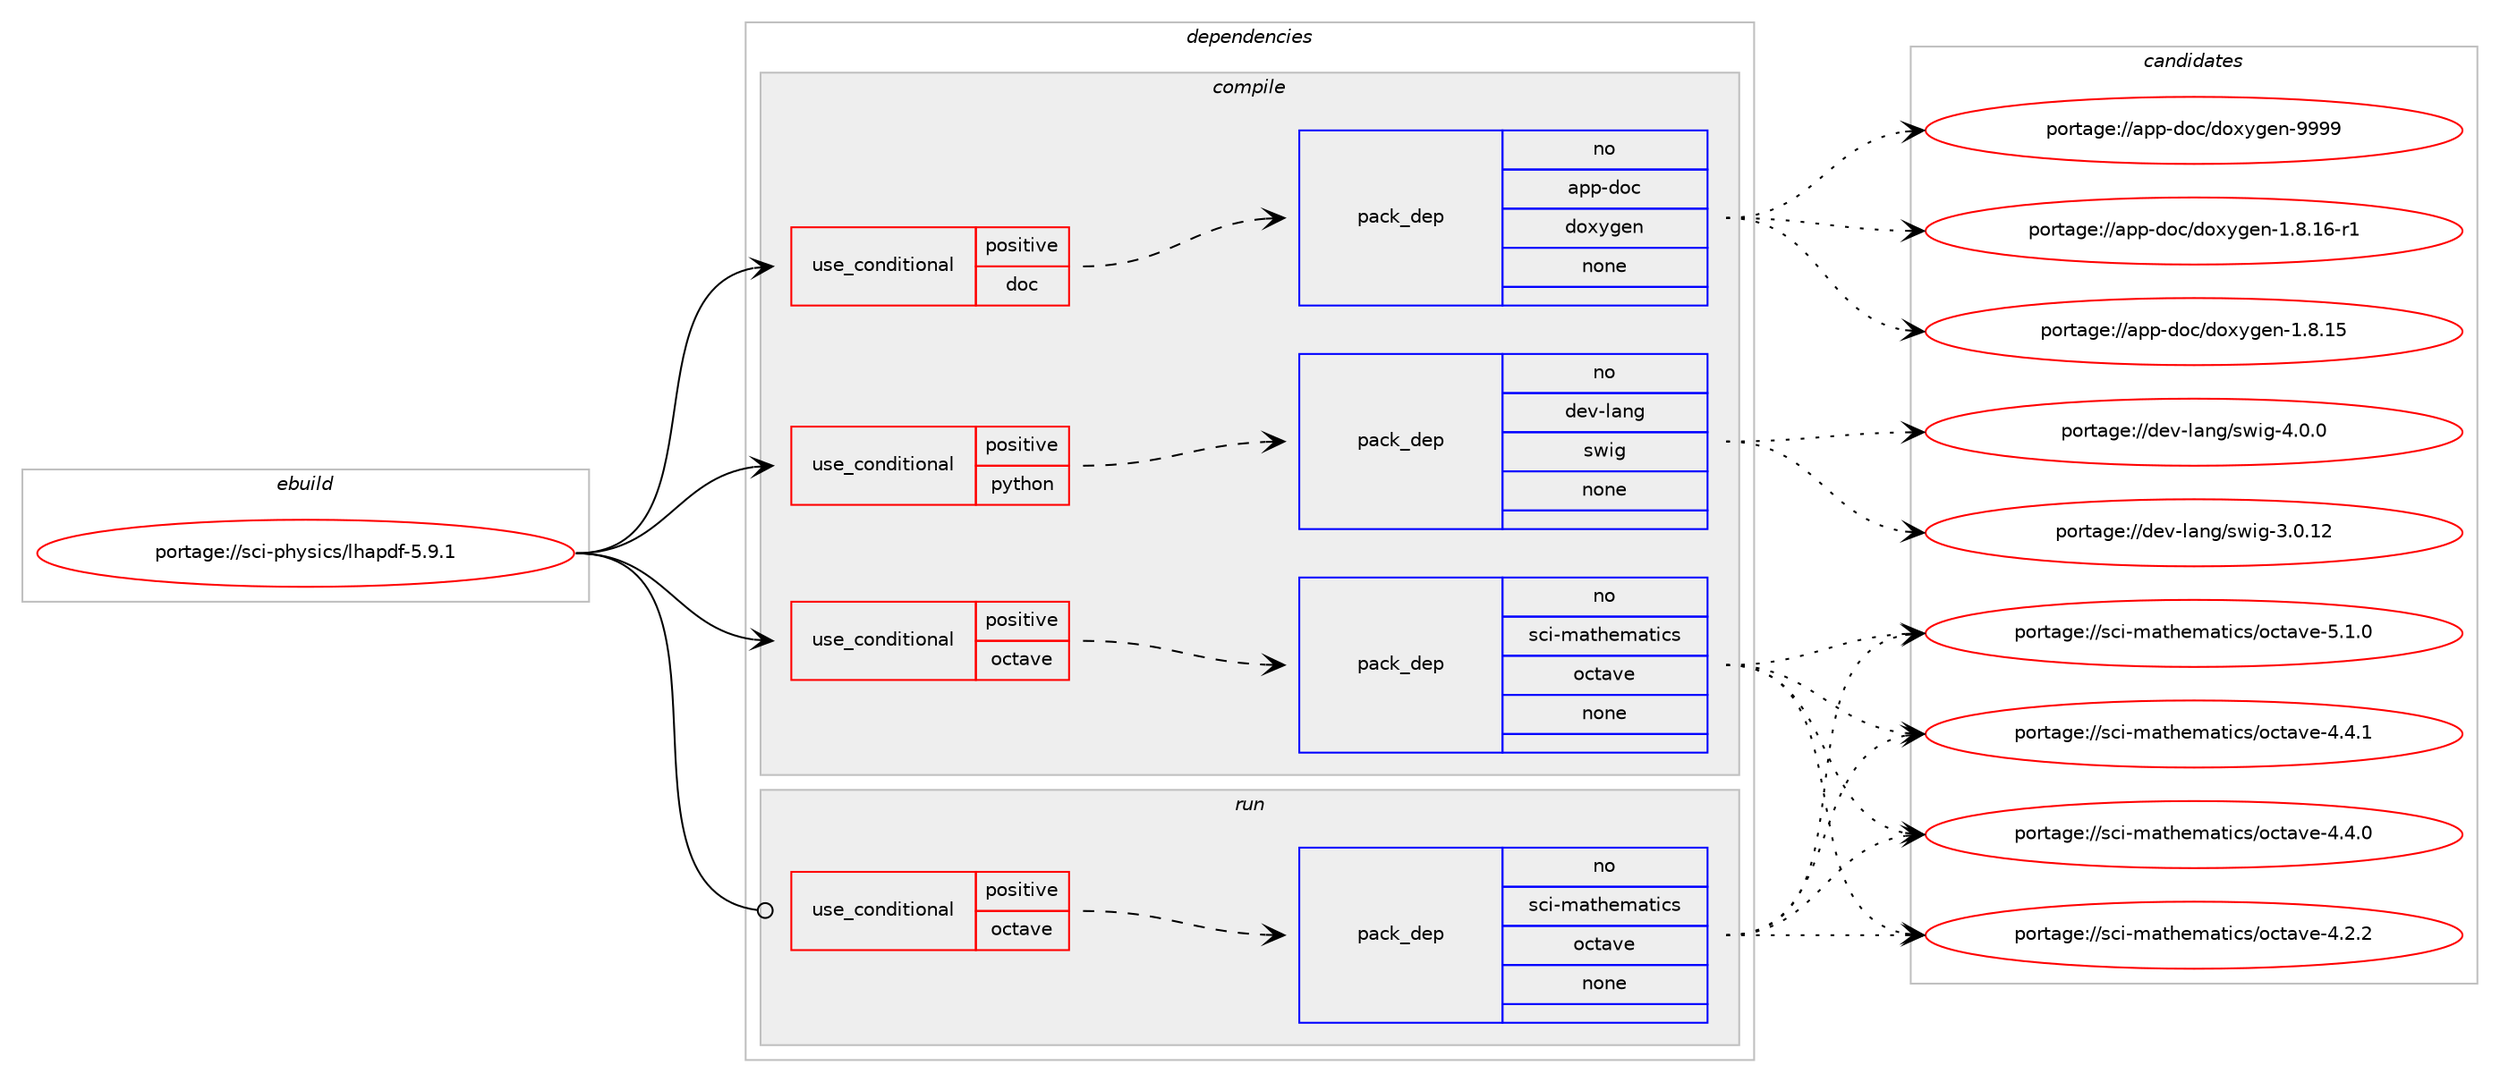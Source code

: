 digraph prolog {

# *************
# Graph options
# *************

newrank=true;
concentrate=true;
compound=true;
graph [rankdir=LR,fontname=Helvetica,fontsize=10,ranksep=1.5];#, ranksep=2.5, nodesep=0.2];
edge  [arrowhead=vee];
node  [fontname=Helvetica,fontsize=10];

# **********
# The ebuild
# **********

subgraph cluster_leftcol {
color=gray;
rank=same;
label=<<i>ebuild</i>>;
id [label="portage://sci-physics/lhapdf-5.9.1", color=red, width=4, href="../sci-physics/lhapdf-5.9.1.svg"];
}

# ****************
# The dependencies
# ****************

subgraph cluster_midcol {
color=gray;
label=<<i>dependencies</i>>;
subgraph cluster_compile {
fillcolor="#eeeeee";
style=filled;
label=<<i>compile</i>>;
subgraph cond9259 {
dependency45025 [label=<<TABLE BORDER="0" CELLBORDER="1" CELLSPACING="0" CELLPADDING="4"><TR><TD ROWSPAN="3" CELLPADDING="10">use_conditional</TD></TR><TR><TD>positive</TD></TR><TR><TD>doc</TD></TR></TABLE>>, shape=none, color=red];
subgraph pack34775 {
dependency45026 [label=<<TABLE BORDER="0" CELLBORDER="1" CELLSPACING="0" CELLPADDING="4" WIDTH="220"><TR><TD ROWSPAN="6" CELLPADDING="30">pack_dep</TD></TR><TR><TD WIDTH="110">no</TD></TR><TR><TD>app-doc</TD></TR><TR><TD>doxygen</TD></TR><TR><TD>none</TD></TR><TR><TD></TD></TR></TABLE>>, shape=none, color=blue];
}
dependency45025:e -> dependency45026:w [weight=20,style="dashed",arrowhead="vee"];
}
id:e -> dependency45025:w [weight=20,style="solid",arrowhead="vee"];
subgraph cond9260 {
dependency45027 [label=<<TABLE BORDER="0" CELLBORDER="1" CELLSPACING="0" CELLPADDING="4"><TR><TD ROWSPAN="3" CELLPADDING="10">use_conditional</TD></TR><TR><TD>positive</TD></TR><TR><TD>octave</TD></TR></TABLE>>, shape=none, color=red];
subgraph pack34776 {
dependency45028 [label=<<TABLE BORDER="0" CELLBORDER="1" CELLSPACING="0" CELLPADDING="4" WIDTH="220"><TR><TD ROWSPAN="6" CELLPADDING="30">pack_dep</TD></TR><TR><TD WIDTH="110">no</TD></TR><TR><TD>sci-mathematics</TD></TR><TR><TD>octave</TD></TR><TR><TD>none</TD></TR><TR><TD></TD></TR></TABLE>>, shape=none, color=blue];
}
dependency45027:e -> dependency45028:w [weight=20,style="dashed",arrowhead="vee"];
}
id:e -> dependency45027:w [weight=20,style="solid",arrowhead="vee"];
subgraph cond9261 {
dependency45029 [label=<<TABLE BORDER="0" CELLBORDER="1" CELLSPACING="0" CELLPADDING="4"><TR><TD ROWSPAN="3" CELLPADDING="10">use_conditional</TD></TR><TR><TD>positive</TD></TR><TR><TD>python</TD></TR></TABLE>>, shape=none, color=red];
subgraph pack34777 {
dependency45030 [label=<<TABLE BORDER="0" CELLBORDER="1" CELLSPACING="0" CELLPADDING="4" WIDTH="220"><TR><TD ROWSPAN="6" CELLPADDING="30">pack_dep</TD></TR><TR><TD WIDTH="110">no</TD></TR><TR><TD>dev-lang</TD></TR><TR><TD>swig</TD></TR><TR><TD>none</TD></TR><TR><TD></TD></TR></TABLE>>, shape=none, color=blue];
}
dependency45029:e -> dependency45030:w [weight=20,style="dashed",arrowhead="vee"];
}
id:e -> dependency45029:w [weight=20,style="solid",arrowhead="vee"];
}
subgraph cluster_compileandrun {
fillcolor="#eeeeee";
style=filled;
label=<<i>compile and run</i>>;
}
subgraph cluster_run {
fillcolor="#eeeeee";
style=filled;
label=<<i>run</i>>;
subgraph cond9262 {
dependency45031 [label=<<TABLE BORDER="0" CELLBORDER="1" CELLSPACING="0" CELLPADDING="4"><TR><TD ROWSPAN="3" CELLPADDING="10">use_conditional</TD></TR><TR><TD>positive</TD></TR><TR><TD>octave</TD></TR></TABLE>>, shape=none, color=red];
subgraph pack34778 {
dependency45032 [label=<<TABLE BORDER="0" CELLBORDER="1" CELLSPACING="0" CELLPADDING="4" WIDTH="220"><TR><TD ROWSPAN="6" CELLPADDING="30">pack_dep</TD></TR><TR><TD WIDTH="110">no</TD></TR><TR><TD>sci-mathematics</TD></TR><TR><TD>octave</TD></TR><TR><TD>none</TD></TR><TR><TD></TD></TR></TABLE>>, shape=none, color=blue];
}
dependency45031:e -> dependency45032:w [weight=20,style="dashed",arrowhead="vee"];
}
id:e -> dependency45031:w [weight=20,style="solid",arrowhead="odot"];
}
}

# **************
# The candidates
# **************

subgraph cluster_choices {
rank=same;
color=gray;
label=<<i>candidates</i>>;

subgraph choice34775 {
color=black;
nodesep=1;
choice971121124510011199471001111201211031011104557575757 [label="portage://app-doc/doxygen-9999", color=red, width=4,href="../app-doc/doxygen-9999.svg"];
choice97112112451001119947100111120121103101110454946564649544511449 [label="portage://app-doc/doxygen-1.8.16-r1", color=red, width=4,href="../app-doc/doxygen-1.8.16-r1.svg"];
choice9711211245100111994710011112012110310111045494656464953 [label="portage://app-doc/doxygen-1.8.15", color=red, width=4,href="../app-doc/doxygen-1.8.15.svg"];
dependency45026:e -> choice971121124510011199471001111201211031011104557575757:w [style=dotted,weight="100"];
dependency45026:e -> choice97112112451001119947100111120121103101110454946564649544511449:w [style=dotted,weight="100"];
dependency45026:e -> choice9711211245100111994710011112012110310111045494656464953:w [style=dotted,weight="100"];
}
subgraph choice34776 {
color=black;
nodesep=1;
choice1159910545109971161041011099711610599115471119911697118101455346494648 [label="portage://sci-mathematics/octave-5.1.0", color=red, width=4,href="../sci-mathematics/octave-5.1.0.svg"];
choice1159910545109971161041011099711610599115471119911697118101455246524649 [label="portage://sci-mathematics/octave-4.4.1", color=red, width=4,href="../sci-mathematics/octave-4.4.1.svg"];
choice1159910545109971161041011099711610599115471119911697118101455246524648 [label="portage://sci-mathematics/octave-4.4.0", color=red, width=4,href="../sci-mathematics/octave-4.4.0.svg"];
choice1159910545109971161041011099711610599115471119911697118101455246504650 [label="portage://sci-mathematics/octave-4.2.2", color=red, width=4,href="../sci-mathematics/octave-4.2.2.svg"];
dependency45028:e -> choice1159910545109971161041011099711610599115471119911697118101455346494648:w [style=dotted,weight="100"];
dependency45028:e -> choice1159910545109971161041011099711610599115471119911697118101455246524649:w [style=dotted,weight="100"];
dependency45028:e -> choice1159910545109971161041011099711610599115471119911697118101455246524648:w [style=dotted,weight="100"];
dependency45028:e -> choice1159910545109971161041011099711610599115471119911697118101455246504650:w [style=dotted,weight="100"];
}
subgraph choice34777 {
color=black;
nodesep=1;
choice100101118451089711010347115119105103455246484648 [label="portage://dev-lang/swig-4.0.0", color=red, width=4,href="../dev-lang/swig-4.0.0.svg"];
choice10010111845108971101034711511910510345514648464950 [label="portage://dev-lang/swig-3.0.12", color=red, width=4,href="../dev-lang/swig-3.0.12.svg"];
dependency45030:e -> choice100101118451089711010347115119105103455246484648:w [style=dotted,weight="100"];
dependency45030:e -> choice10010111845108971101034711511910510345514648464950:w [style=dotted,weight="100"];
}
subgraph choice34778 {
color=black;
nodesep=1;
choice1159910545109971161041011099711610599115471119911697118101455346494648 [label="portage://sci-mathematics/octave-5.1.0", color=red, width=4,href="../sci-mathematics/octave-5.1.0.svg"];
choice1159910545109971161041011099711610599115471119911697118101455246524649 [label="portage://sci-mathematics/octave-4.4.1", color=red, width=4,href="../sci-mathematics/octave-4.4.1.svg"];
choice1159910545109971161041011099711610599115471119911697118101455246524648 [label="portage://sci-mathematics/octave-4.4.0", color=red, width=4,href="../sci-mathematics/octave-4.4.0.svg"];
choice1159910545109971161041011099711610599115471119911697118101455246504650 [label="portage://sci-mathematics/octave-4.2.2", color=red, width=4,href="../sci-mathematics/octave-4.2.2.svg"];
dependency45032:e -> choice1159910545109971161041011099711610599115471119911697118101455346494648:w [style=dotted,weight="100"];
dependency45032:e -> choice1159910545109971161041011099711610599115471119911697118101455246524649:w [style=dotted,weight="100"];
dependency45032:e -> choice1159910545109971161041011099711610599115471119911697118101455246524648:w [style=dotted,weight="100"];
dependency45032:e -> choice1159910545109971161041011099711610599115471119911697118101455246504650:w [style=dotted,weight="100"];
}
}

}
